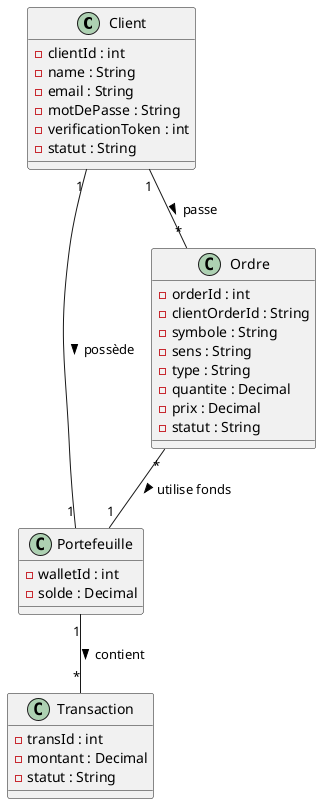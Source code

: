 @startuml
    class Client {
        -id : int
        -email : String
        -téléphone : String
        -MotDePasse : String
        -statut : StatutUtilisateur
        @startuml
        class Client {
            -clientId : int
            -name : String
            -email : String
            -motDePasse : String
            -verificationToken : int
            -statut : String
        }

        class Portefeuille {
            -walletId : int
            -solde : Decimal
        }

        class Transaction {
            -transId : int
            -montant : Decimal
            -statut : String
        }

        class Ordre {
            -orderId : int
            -clientOrderId : String
            -symbole : String
            -sens : String
            -type : String
            -quantite : Decimal
            -prix : Decimal
            -statut : String
        }


        Client "1" -- "1" Portefeuille : possède >
        Portefeuille "1" -- "*" Transaction : contient >
        Client "1" -- "*" Ordre : passe >
        Ordre "*" -- "1" Portefeuille : utilise fonds >
        @enduml
  Client "1" -- "*" Ordre : passe >
  Ordre "*" -- "1" Portefeuille : utilise fonds >
  @enduml